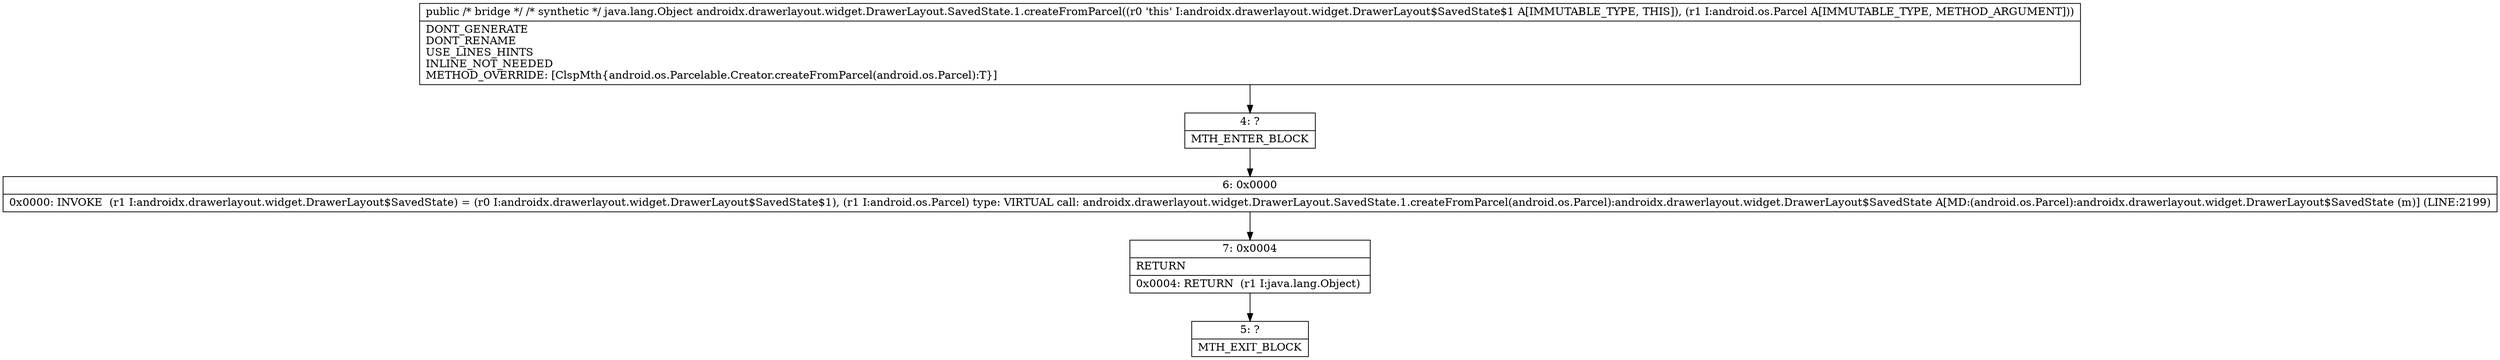 digraph "CFG forandroidx.drawerlayout.widget.DrawerLayout.SavedState.1.createFromParcel(Landroid\/os\/Parcel;)Ljava\/lang\/Object;" {
Node_4 [shape=record,label="{4\:\ ?|MTH_ENTER_BLOCK\l}"];
Node_6 [shape=record,label="{6\:\ 0x0000|0x0000: INVOKE  (r1 I:androidx.drawerlayout.widget.DrawerLayout$SavedState) = (r0 I:androidx.drawerlayout.widget.DrawerLayout$SavedState$1), (r1 I:android.os.Parcel) type: VIRTUAL call: androidx.drawerlayout.widget.DrawerLayout.SavedState.1.createFromParcel(android.os.Parcel):androidx.drawerlayout.widget.DrawerLayout$SavedState A[MD:(android.os.Parcel):androidx.drawerlayout.widget.DrawerLayout$SavedState (m)] (LINE:2199)\l}"];
Node_7 [shape=record,label="{7\:\ 0x0004|RETURN\l|0x0004: RETURN  (r1 I:java.lang.Object) \l}"];
Node_5 [shape=record,label="{5\:\ ?|MTH_EXIT_BLOCK\l}"];
MethodNode[shape=record,label="{public \/* bridge *\/ \/* synthetic *\/ java.lang.Object androidx.drawerlayout.widget.DrawerLayout.SavedState.1.createFromParcel((r0 'this' I:androidx.drawerlayout.widget.DrawerLayout$SavedState$1 A[IMMUTABLE_TYPE, THIS]), (r1 I:android.os.Parcel A[IMMUTABLE_TYPE, METHOD_ARGUMENT]))  | DONT_GENERATE\lDONT_RENAME\lUSE_LINES_HINTS\lINLINE_NOT_NEEDED\lMETHOD_OVERRIDE: [ClspMth\{android.os.Parcelable.Creator.createFromParcel(android.os.Parcel):T\}]\l}"];
MethodNode -> Node_4;Node_4 -> Node_6;
Node_6 -> Node_7;
Node_7 -> Node_5;
}

